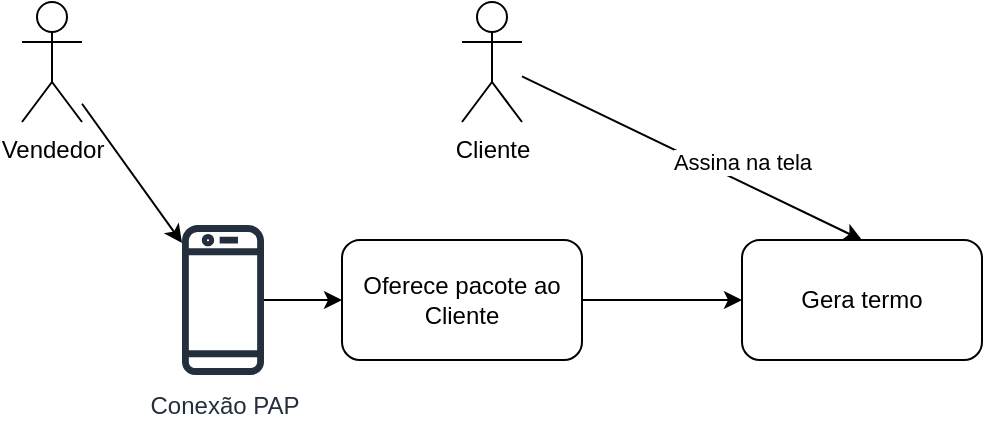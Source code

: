 <mxfile version="28.2.4">
  <diagram name="Página-1" id="65eGbLwkDErQRxcZzfRo">
    <mxGraphModel dx="1042" dy="561" grid="1" gridSize="10" guides="1" tooltips="1" connect="1" arrows="1" fold="1" page="1" pageScale="1" pageWidth="827" pageHeight="1169" math="0" shadow="0">
      <root>
        <mxCell id="0" />
        <mxCell id="1" parent="0" />
        <mxCell id="23mUf4dL8G6skLKCDrFL-1" value="Vendedor" style="shape=umlActor;verticalLabelPosition=bottom;verticalAlign=top;html=1;outlineConnect=0;" vertex="1" parent="1">
          <mxGeometry x="40" y="30" width="30" height="60" as="geometry" />
        </mxCell>
        <mxCell id="23mUf4dL8G6skLKCDrFL-10" style="edgeStyle=orthogonalEdgeStyle;rounded=0;orthogonalLoop=1;jettySize=auto;html=1;" edge="1" parent="1" source="23mUf4dL8G6skLKCDrFL-2" target="23mUf4dL8G6skLKCDrFL-4">
          <mxGeometry relative="1" as="geometry" />
        </mxCell>
        <mxCell id="23mUf4dL8G6skLKCDrFL-2" value="Conexão PAP" style="sketch=0;outlineConnect=0;fontColor=#232F3E;gradientColor=none;fillColor=#232F3D;strokeColor=none;dashed=0;verticalLabelPosition=bottom;verticalAlign=top;align=center;html=1;fontSize=12;fontStyle=0;aspect=fixed;pointerEvents=1;shape=mxgraph.aws4.mobile_client;" vertex="1" parent="1">
          <mxGeometry x="120" y="140" width="41" height="78" as="geometry" />
        </mxCell>
        <mxCell id="23mUf4dL8G6skLKCDrFL-3" value="" style="endArrow=classic;html=1;rounded=0;" edge="1" parent="1" source="23mUf4dL8G6skLKCDrFL-1" target="23mUf4dL8G6skLKCDrFL-2">
          <mxGeometry width="50" height="50" relative="1" as="geometry">
            <mxPoint x="50" y="180" as="sourcePoint" />
            <mxPoint x="100" y="130" as="targetPoint" />
          </mxGeometry>
        </mxCell>
        <mxCell id="23mUf4dL8G6skLKCDrFL-6" value="" style="edgeStyle=orthogonalEdgeStyle;rounded=0;orthogonalLoop=1;jettySize=auto;html=1;" edge="1" parent="1" source="23mUf4dL8G6skLKCDrFL-4" target="23mUf4dL8G6skLKCDrFL-5">
          <mxGeometry relative="1" as="geometry" />
        </mxCell>
        <mxCell id="23mUf4dL8G6skLKCDrFL-4" value="Oferece pacote ao Cliente" style="rounded=1;whiteSpace=wrap;html=1;" vertex="1" parent="1">
          <mxGeometry x="200" y="149" width="120" height="60" as="geometry" />
        </mxCell>
        <mxCell id="23mUf4dL8G6skLKCDrFL-5" value="Gera termo" style="whiteSpace=wrap;html=1;rounded=1;" vertex="1" parent="1">
          <mxGeometry x="400" y="149" width="120" height="60" as="geometry" />
        </mxCell>
        <mxCell id="23mUf4dL8G6skLKCDrFL-7" value="Cliente" style="shape=umlActor;verticalLabelPosition=bottom;verticalAlign=top;html=1;outlineConnect=0;" vertex="1" parent="1">
          <mxGeometry x="260" y="30" width="30" height="60" as="geometry" />
        </mxCell>
        <mxCell id="23mUf4dL8G6skLKCDrFL-8" value="" style="endArrow=classic;html=1;rounded=0;entryX=0.5;entryY=0;entryDx=0;entryDy=0;" edge="1" parent="1" source="23mUf4dL8G6skLKCDrFL-7" target="23mUf4dL8G6skLKCDrFL-5">
          <mxGeometry width="50" height="50" relative="1" as="geometry">
            <mxPoint x="140" y="110" as="sourcePoint" />
            <mxPoint x="190" y="179" as="targetPoint" />
          </mxGeometry>
        </mxCell>
        <mxCell id="23mUf4dL8G6skLKCDrFL-9" value="Assina na tela" style="edgeLabel;html=1;align=center;verticalAlign=middle;resizable=0;points=[];" vertex="1" connectable="0" parent="23mUf4dL8G6skLKCDrFL-8">
          <mxGeometry x="-0.249" y="-1" relative="1" as="geometry">
            <mxPoint x="46" y="11" as="offset" />
          </mxGeometry>
        </mxCell>
      </root>
    </mxGraphModel>
  </diagram>
</mxfile>
